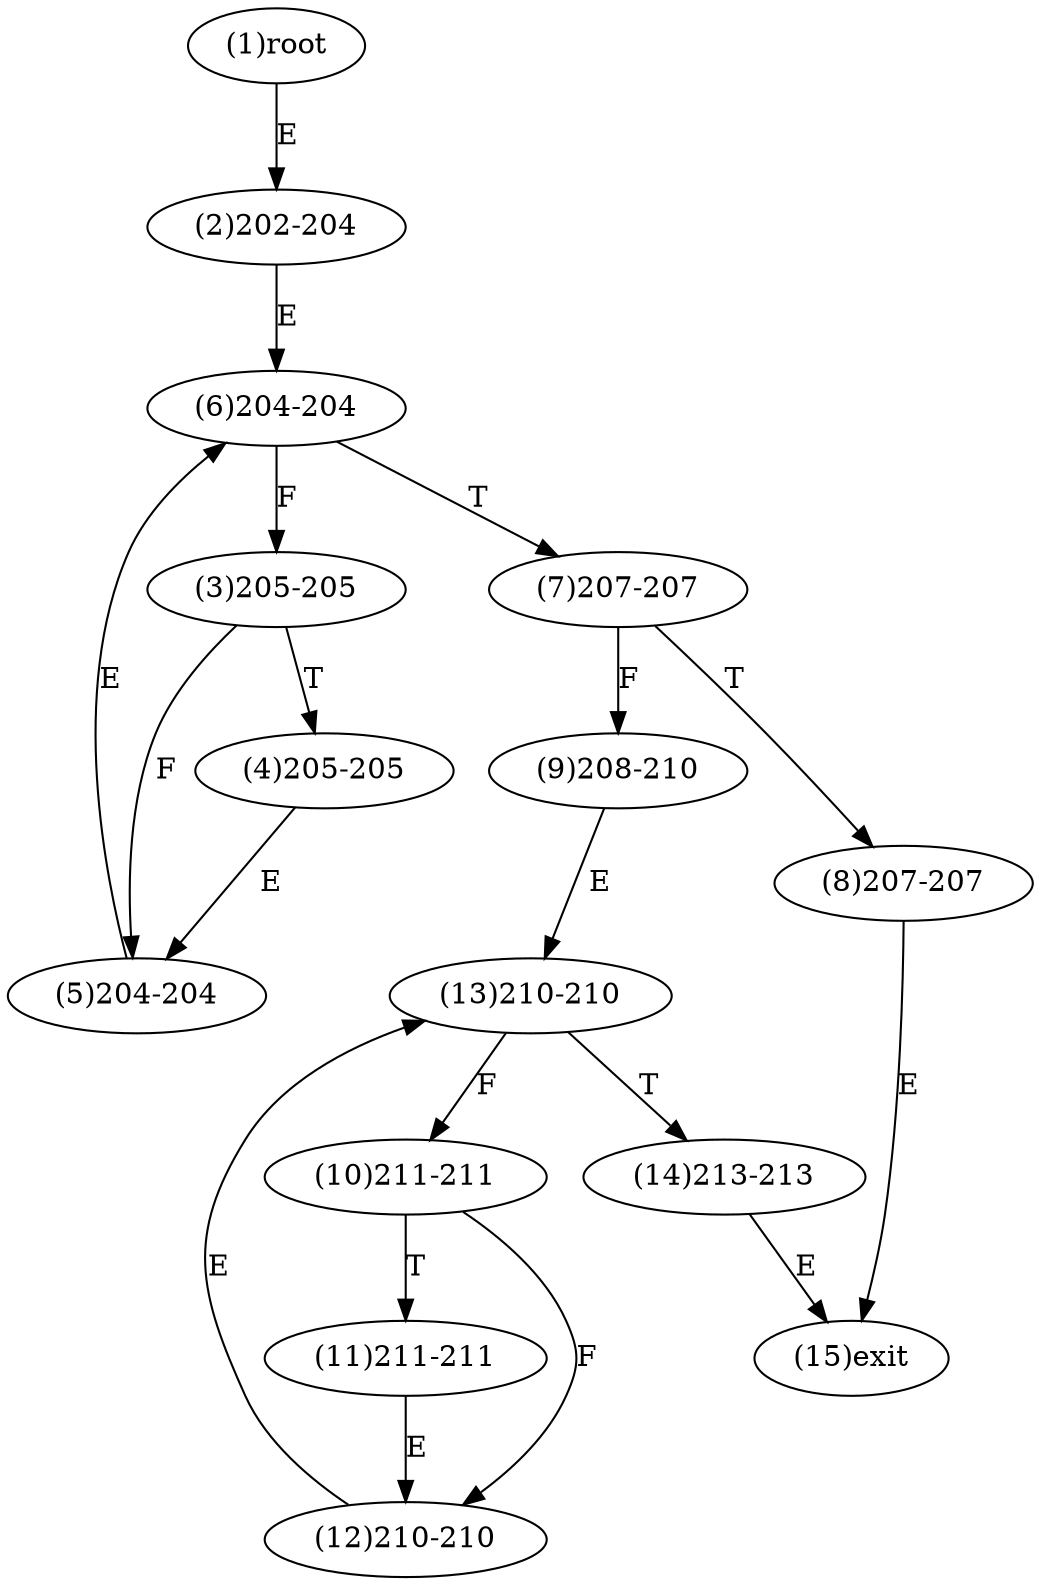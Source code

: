 digraph "" { 
1[ label="(1)root"];
2[ label="(2)202-204"];
3[ label="(3)205-205"];
4[ label="(4)205-205"];
5[ label="(5)204-204"];
6[ label="(6)204-204"];
7[ label="(7)207-207"];
8[ label="(8)207-207"];
9[ label="(9)208-210"];
10[ label="(10)211-211"];
11[ label="(11)211-211"];
12[ label="(12)210-210"];
13[ label="(13)210-210"];
14[ label="(14)213-213"];
15[ label="(15)exit"];
1->2[ label="E"];
2->6[ label="E"];
3->5[ label="F"];
3->4[ label="T"];
4->5[ label="E"];
5->6[ label="E"];
6->3[ label="F"];
6->7[ label="T"];
7->9[ label="F"];
7->8[ label="T"];
8->15[ label="E"];
9->13[ label="E"];
10->12[ label="F"];
10->11[ label="T"];
11->12[ label="E"];
12->13[ label="E"];
13->10[ label="F"];
13->14[ label="T"];
14->15[ label="E"];
}